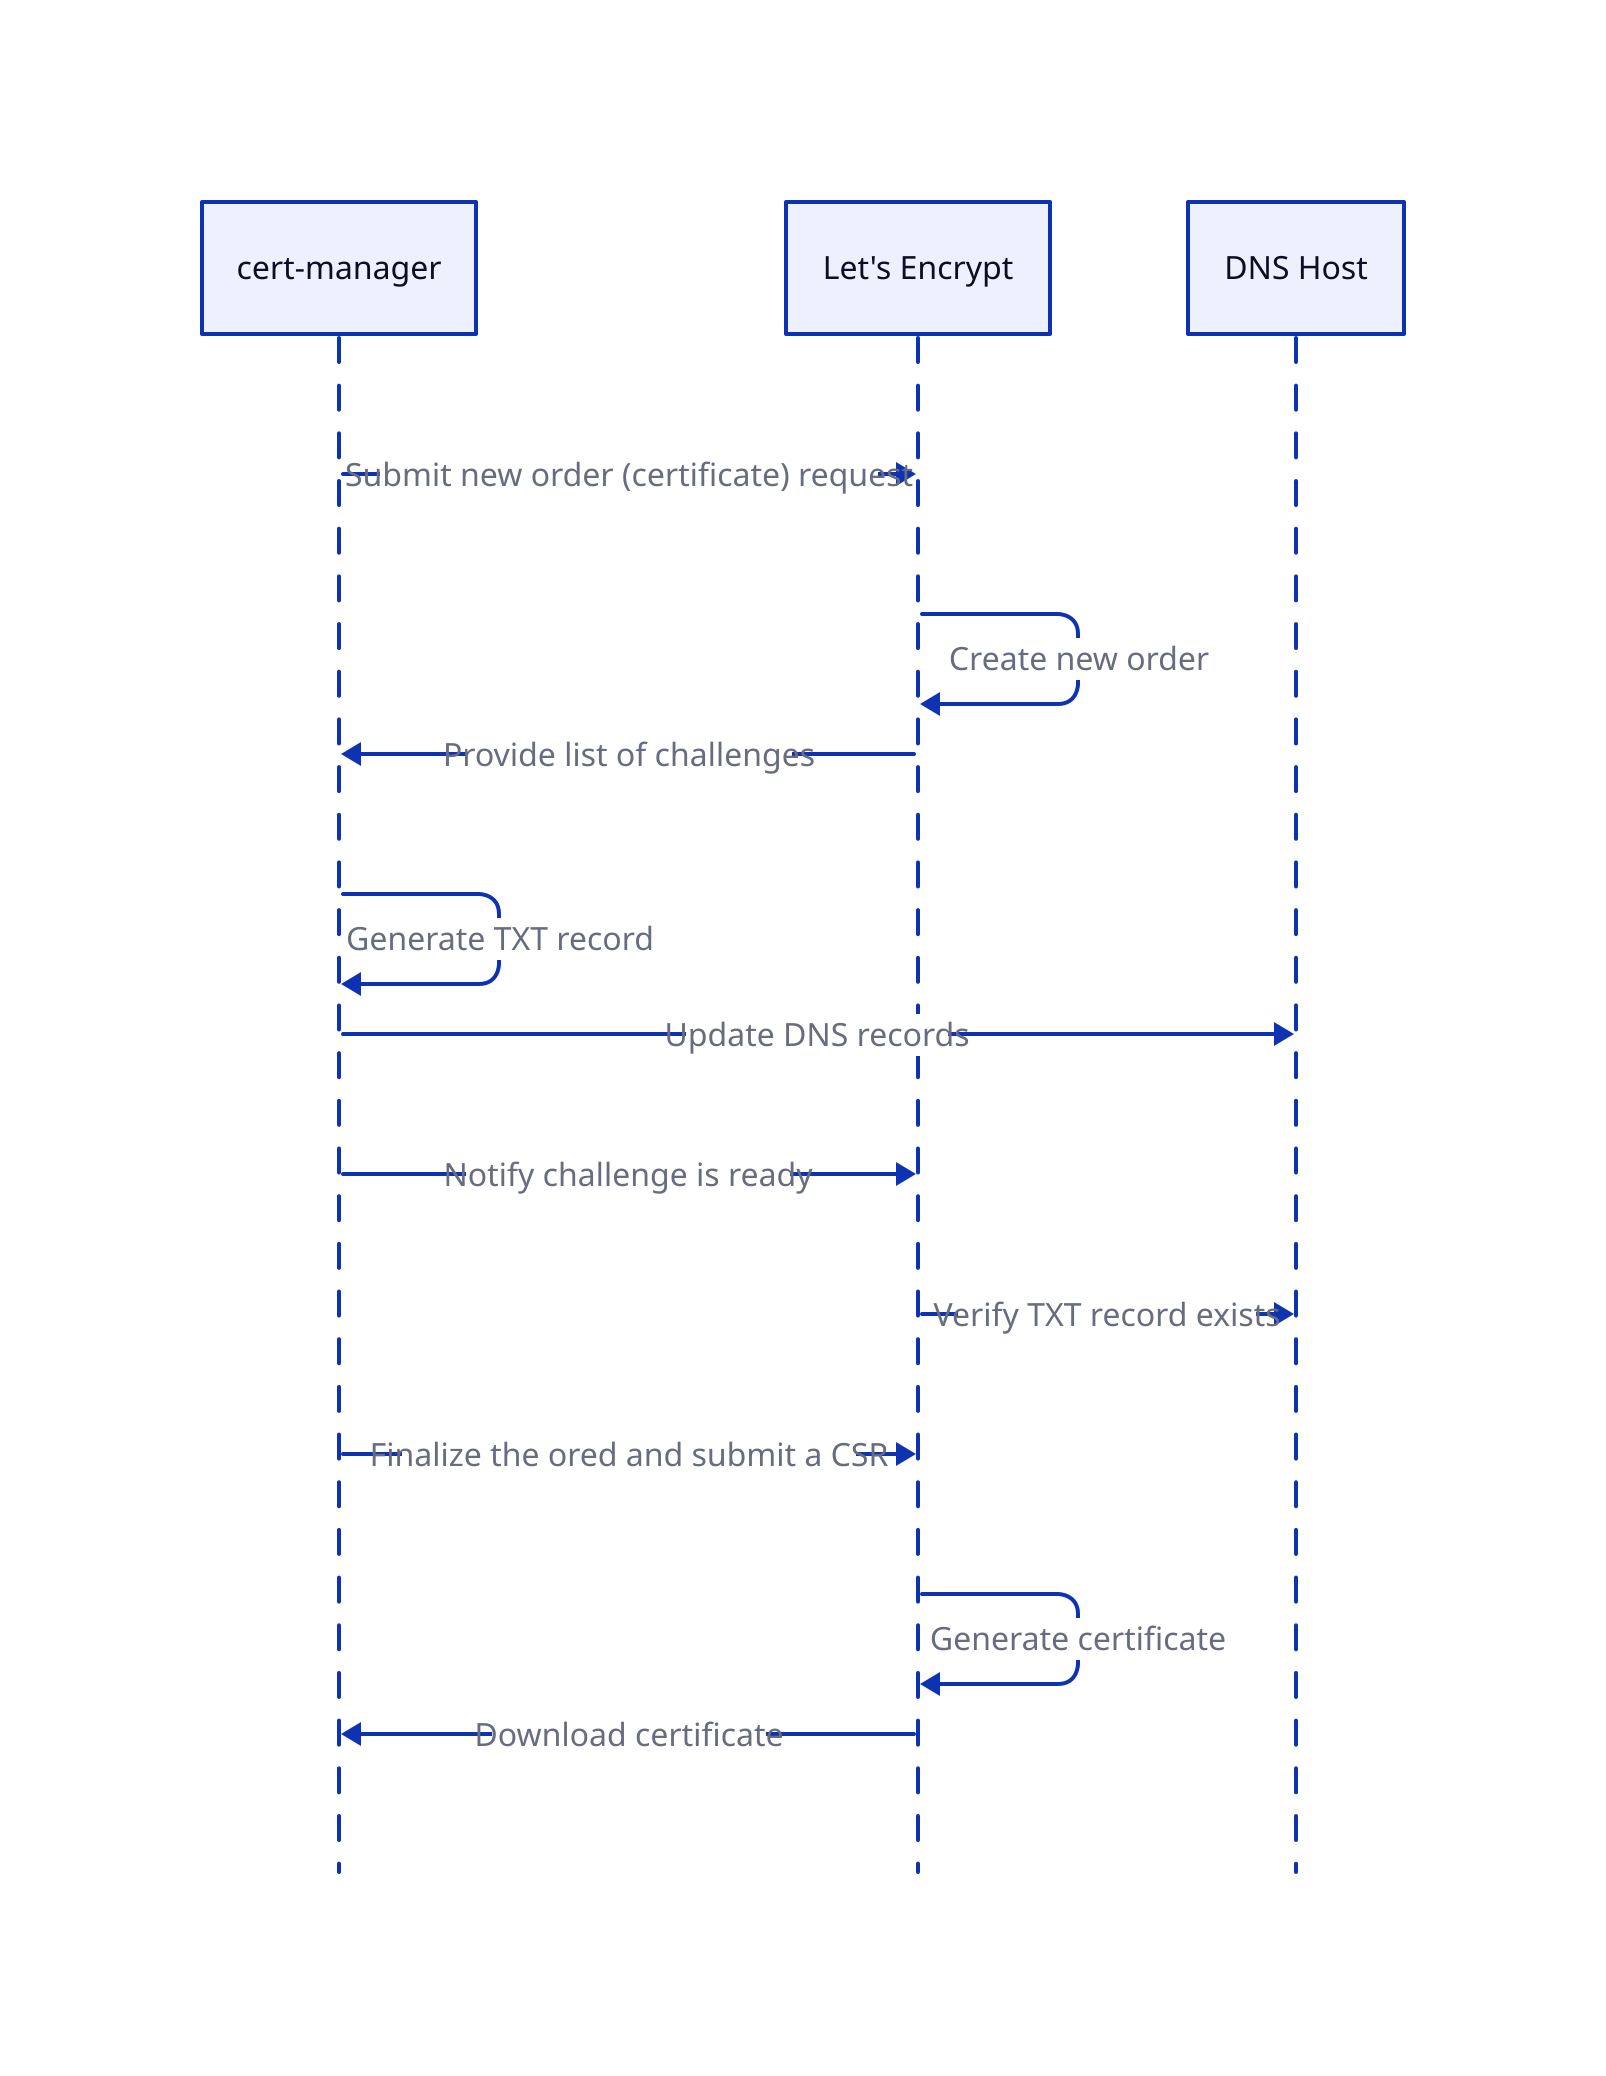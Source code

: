 shape: sequence_diagram

cert-manager: cert-manager
let'sencrypt: Let's Encrypt
DNS-host: DNS Host

cert-manager -> let'sencrypt: Submit new order (certificate) request
let'sencrypt -> let'sencrypt: Create new order
let'sencrypt -> cert-manager: Provide list of challenges
cert-manager -> cert-manager: Generate TXT record
cert-manager -> DNS-host: Update DNS records
cert-manager -> let'sencrypt: Notify challenge is ready
let'sencrypt -> DNS-host: Verify TXT record exists
cert-manager -> let'sencrypt: Finalize the ored and submit a CSR
let'sencrypt -> let'sencrypt: Generate certificate
cert-manager <- let'sencrypt: Download certificate